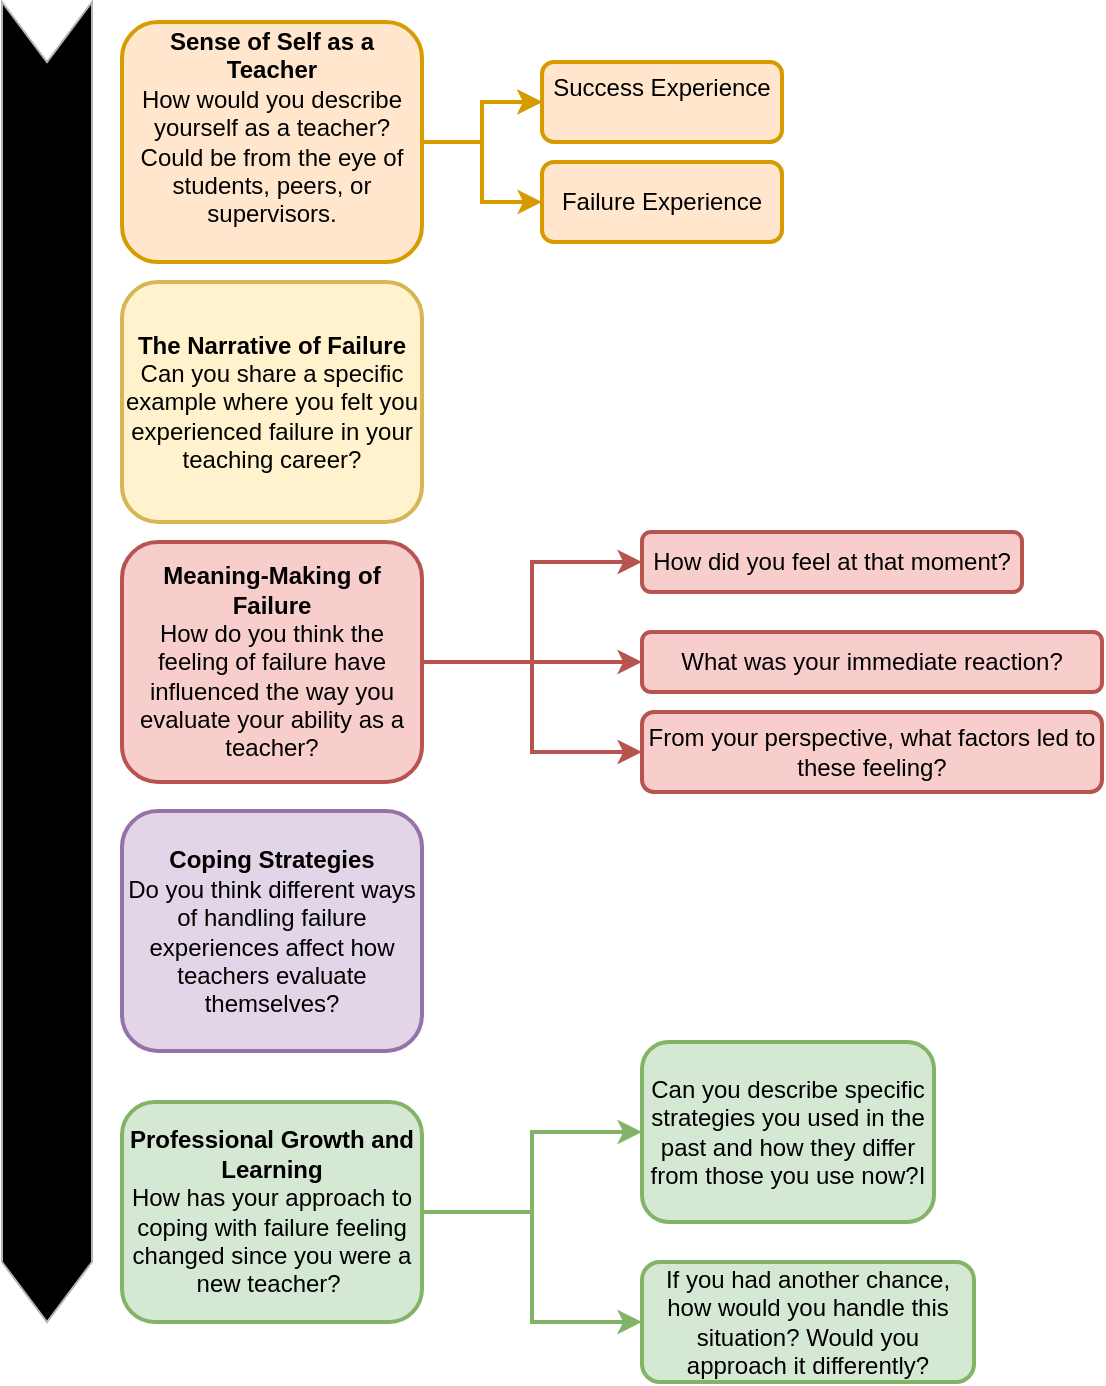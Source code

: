 <mxfile version="28.2.7" pages="2">
  <diagram name="Page-1" id="lQH549756WOnZO1U8qBR">
    <mxGraphModel dx="2066" dy="1150" grid="1" gridSize="10" guides="1" tooltips="1" connect="1" arrows="1" fold="1" page="1" pageScale="1" pageWidth="827" pageHeight="1169" math="0" shadow="0">
      <root>
        <mxCell id="0" />
        <mxCell id="1" parent="0" />
        <mxCell id="1vGu4znpdyao7Po2rL7M-19" value="" style="edgeStyle=orthogonalEdgeStyle;rounded=0;orthogonalLoop=1;jettySize=auto;html=1;fillColor=#ffe6cc;strokeColor=#d79b00;strokeWidth=2;" parent="1" source="1vGu4znpdyao7Po2rL7M-2" target="1vGu4znpdyao7Po2rL7M-18" edge="1">
          <mxGeometry relative="1" as="geometry" />
        </mxCell>
        <mxCell id="1vGu4znpdyao7Po2rL7M-20" value="" style="edgeStyle=orthogonalEdgeStyle;rounded=0;orthogonalLoop=1;jettySize=auto;html=1;fillColor=#ffe6cc;strokeColor=#d79b00;strokeWidth=2;" parent="1" source="1vGu4znpdyao7Po2rL7M-2" target="1vGu4znpdyao7Po2rL7M-18" edge="1">
          <mxGeometry relative="1" as="geometry" />
        </mxCell>
        <mxCell id="1vGu4znpdyao7Po2rL7M-21" value="" style="edgeStyle=orthogonalEdgeStyle;rounded=0;orthogonalLoop=1;jettySize=auto;html=1;fillColor=#ffe6cc;strokeColor=#d79b00;strokeWidth=2;" parent="1" source="1vGu4znpdyao7Po2rL7M-2" target="1vGu4znpdyao7Po2rL7M-18" edge="1">
          <mxGeometry relative="1" as="geometry" />
        </mxCell>
        <mxCell id="1vGu4znpdyao7Po2rL7M-23" value="" style="edgeStyle=orthogonalEdgeStyle;rounded=0;orthogonalLoop=1;jettySize=auto;html=1;fillColor=#ffe6cc;strokeColor=#d79b00;strokeWidth=2;" parent="1" source="1vGu4znpdyao7Po2rL7M-2" target="1vGu4znpdyao7Po2rL7M-22" edge="1">
          <mxGeometry relative="1" as="geometry" />
        </mxCell>
        <mxCell id="1vGu4znpdyao7Po2rL7M-2" value="&lt;p&gt;&lt;span style=&quot;background-color: transparent; color: light-dark(rgb(0, 0, 0), rgb(255, 255, 255));&quot;&gt;&lt;b&gt;Sense of Self as a Teacher&lt;/b&gt;&lt;/span&gt;&lt;br&gt;&lt;span style=&quot;background-color: transparent; color: light-dark(rgb(0, 0, 0), rgb(255, 255, 255));&quot;&gt;How would you describe yourself as a teacher?  Could be from the eye of  students, peers, or supervisors.&lt;/span&gt;&lt;/p&gt;&lt;div&gt;&lt;br&gt;&lt;/div&gt;" style="rounded=1;whiteSpace=wrap;html=1;fillColor=#ffe6cc;strokeColor=#d79b00;strokeWidth=2;" parent="1" vertex="1">
          <mxGeometry x="100" y="70" width="150" height="120" as="geometry" />
        </mxCell>
        <mxCell id="1vGu4znpdyao7Po2rL7M-3" value="&lt;p&gt;&lt;b&gt;The Narrative of Failure&lt;/b&gt;&lt;br&gt;&lt;span style=&quot;background-color: transparent; color: light-dark(rgb(0, 0, 0), rgb(255, 255, 255));&quot;&gt;Can you share a specific example where you felt you experienced failure in your teaching career?&lt;/span&gt;&lt;/p&gt;" style="rounded=1;whiteSpace=wrap;html=1;fillColor=#fff2cc;strokeColor=#d6b656;strokeWidth=2;" parent="1" vertex="1">
          <mxGeometry x="100" y="200" width="150" height="120" as="geometry" />
        </mxCell>
        <mxCell id="1vGu4znpdyao7Po2rL7M-15" style="edgeStyle=orthogonalEdgeStyle;rounded=0;orthogonalLoop=1;jettySize=auto;html=1;entryX=0;entryY=0.5;entryDx=0;entryDy=0;fillColor=#f8cecc;strokeColor=#b85450;strokeWidth=2;" parent="1" source="1vGu4znpdyao7Po2rL7M-4" target="1vGu4znpdyao7Po2rL7M-12" edge="1">
          <mxGeometry relative="1" as="geometry" />
        </mxCell>
        <mxCell id="1vGu4znpdyao7Po2rL7M-16" style="edgeStyle=orthogonalEdgeStyle;rounded=0;orthogonalLoop=1;jettySize=auto;html=1;entryX=0;entryY=0.5;entryDx=0;entryDy=0;fillColor=#f8cecc;strokeColor=#b85450;strokeWidth=2;" parent="1" source="1vGu4znpdyao7Po2rL7M-4" target="1vGu4znpdyao7Po2rL7M-13" edge="1">
          <mxGeometry relative="1" as="geometry" />
        </mxCell>
        <mxCell id="1vGu4znpdyao7Po2rL7M-17" style="edgeStyle=orthogonalEdgeStyle;rounded=0;orthogonalLoop=1;jettySize=auto;html=1;entryX=0;entryY=0.5;entryDx=0;entryDy=0;fillColor=#f8cecc;strokeColor=#b85450;strokeWidth=2;" parent="1" source="1vGu4znpdyao7Po2rL7M-4" target="1vGu4znpdyao7Po2rL7M-14" edge="1">
          <mxGeometry relative="1" as="geometry" />
        </mxCell>
        <mxCell id="1vGu4znpdyao7Po2rL7M-4" value="&lt;p&gt;&lt;b&gt;Meaning-Making of Failure&lt;/b&gt;&lt;br&gt;&lt;span style=&quot;background-color: transparent; color: light-dark(rgb(0, 0, 0), rgb(255, 255, 255));&quot;&gt;How do you think the feeling of failure have influenced the way you evaluate your ability as a teacher?&lt;/span&gt;&lt;/p&gt;" style="rounded=1;whiteSpace=wrap;html=1;fillColor=#f8cecc;strokeColor=#b85450;strokeWidth=2;" parent="1" vertex="1">
          <mxGeometry x="100" y="330" width="150" height="120" as="geometry" />
        </mxCell>
        <mxCell id="1vGu4znpdyao7Po2rL7M-5" value="&lt;p&gt;&lt;b&gt;Coping Strategies&lt;/b&gt;&lt;br&gt;&lt;span style=&quot;background-color: transparent; color: light-dark(rgb(0, 0, 0), rgb(255, 255, 255));&quot;&gt;Do you think different ways of handling failure experiences affect how teachers evaluate themselves?&lt;/span&gt;&lt;/p&gt;" style="rounded=1;whiteSpace=wrap;html=1;fillColor=#e1d5e7;strokeColor=#9673a6;strokeWidth=2;" parent="1" vertex="1">
          <mxGeometry x="100" y="464.5" width="150" height="120" as="geometry" />
        </mxCell>
        <mxCell id="1vGu4znpdyao7Po2rL7M-10" style="edgeStyle=orthogonalEdgeStyle;rounded=0;orthogonalLoop=1;jettySize=auto;html=1;fillColor=#d5e8d4;strokeColor=#82b366;strokeWidth=2;" parent="1" source="1vGu4znpdyao7Po2rL7M-6" target="1vGu4znpdyao7Po2rL7M-8" edge="1">
          <mxGeometry relative="1" as="geometry" />
        </mxCell>
        <mxCell id="1vGu4znpdyao7Po2rL7M-11" style="edgeStyle=orthogonalEdgeStyle;rounded=0;orthogonalLoop=1;jettySize=auto;html=1;entryX=0;entryY=0.5;entryDx=0;entryDy=0;fillColor=#d5e8d4;strokeColor=#82b366;strokeWidth=2;" parent="1" source="1vGu4znpdyao7Po2rL7M-6" target="1vGu4znpdyao7Po2rL7M-9" edge="1">
          <mxGeometry relative="1" as="geometry" />
        </mxCell>
        <mxCell id="1vGu4znpdyao7Po2rL7M-6" value="&lt;p&gt;&lt;b&gt;Professional Growth and Learning&lt;/b&gt;&lt;br&gt;&lt;span style=&quot;background-color: transparent; color: light-dark(rgb(0, 0, 0), rgb(255, 255, 255));&quot;&gt;How has your approach to coping with failure feeling changed since you were a new teacher?&amp;nbsp;&lt;/span&gt;&lt;/p&gt;" style="rounded=1;whiteSpace=wrap;html=1;fillColor=#d5e8d4;strokeColor=#82b366;strokeWidth=2;" parent="1" vertex="1">
          <mxGeometry x="100" y="610" width="150" height="110" as="geometry" />
        </mxCell>
        <mxCell id="1vGu4znpdyao7Po2rL7M-8" value="&lt;span style=&quot;color: light-dark(rgb(0, 0, 0), rgb(255, 255, 255)); background-color: transparent;&quot;&gt;Can you describe specific strategies you used in the past and how they differ from those you use now?&lt;/span&gt;&lt;span style=&quot;color: light-dark(rgb(0, 0, 0), rgb(255, 255, 255)); background-color: transparent;&quot;&gt;I&lt;/span&gt;" style="rounded=1;whiteSpace=wrap;html=1;fillColor=#d5e8d4;strokeColor=#82b366;strokeWidth=2;" parent="1" vertex="1">
          <mxGeometry x="360" y="580" width="146" height="90" as="geometry" />
        </mxCell>
        <mxCell id="1vGu4znpdyao7Po2rL7M-9" value="If you had another chance, how would you handle this situation? Would you approach it differently?" style="rounded=1;whiteSpace=wrap;html=1;fillColor=#d5e8d4;strokeColor=#82b366;strokeWidth=2;" parent="1" vertex="1">
          <mxGeometry x="360" y="690" width="166" height="60" as="geometry" />
        </mxCell>
        <mxCell id="1vGu4znpdyao7Po2rL7M-12" value="&lt;span style=&quot;background-color: transparent; color: light-dark(rgb(0, 0, 0), rgb(255, 255, 255));&quot;&gt;How did you feel at that moment?&lt;/span&gt;" style="rounded=1;whiteSpace=wrap;html=1;align=center;fillColor=#f8cecc;strokeColor=#b85450;strokeWidth=2;" parent="1" vertex="1">
          <mxGeometry x="360" y="325" width="190" height="30" as="geometry" />
        </mxCell>
        <mxCell id="1vGu4znpdyao7Po2rL7M-13" value="&lt;span style=&quot;background-color: transparent; color: light-dark(rgb(0, 0, 0), rgb(255, 255, 255));&quot;&gt;What was your immediate reaction?&lt;/span&gt;" style="rounded=1;whiteSpace=wrap;html=1;fillColor=#f8cecc;strokeColor=#b85450;strokeWidth=2;" parent="1" vertex="1">
          <mxGeometry x="360" y="375" width="230" height="30" as="geometry" />
        </mxCell>
        <mxCell id="1vGu4znpdyao7Po2rL7M-14" value="&lt;span style=&quot;background-color: transparent; color: light-dark(rgb(0, 0, 0), rgb(255, 255, 255));&quot;&gt;From your perspective, what factors led to these feeling?&lt;/span&gt;" style="rounded=1;whiteSpace=wrap;html=1;fillColor=#f8cecc;strokeColor=#b85450;strokeWidth=2;" parent="1" vertex="1">
          <mxGeometry x="360" y="415" width="230" height="40" as="geometry" />
        </mxCell>
        <mxCell id="1vGu4znpdyao7Po2rL7M-18" value="Success Experience&lt;div&gt;&lt;br/&gt;&lt;/div&gt;" style="whiteSpace=wrap;html=1;fillColor=#ffe6cc;strokeColor=#d79b00;rounded=1;strokeWidth=2;" parent="1" vertex="1">
          <mxGeometry x="310" y="90" width="120" height="40" as="geometry" />
        </mxCell>
        <mxCell id="1vGu4znpdyao7Po2rL7M-22" value="Failure Experience" style="whiteSpace=wrap;html=1;fillColor=#ffe6cc;strokeColor=#d79b00;rounded=1;strokeWidth=2;" parent="1" vertex="1">
          <mxGeometry x="310" y="140" width="120" height="40" as="geometry" />
        </mxCell>
        <mxCell id="2uYsmaon7LyBfhK7LfT1-4" value="" style="html=1;shadow=0;dashed=0;align=center;verticalAlign=middle;shape=mxgraph.arrows2.arrow;dy=0;dx=30;notch=30;rotation=90;fillColor=light-dark(#ffe6cc, #39454e);strokeColor=#B5B5B5;fillStyle=auto;gradientColor=light-dark(#d5e8d4, #ededed);gradientDirection=east;" vertex="1" parent="1">
          <mxGeometry x="-267.5" y="367.5" width="660" height="45" as="geometry" />
        </mxCell>
      </root>
    </mxGraphModel>
  </diagram>
  <diagram id="bFS5GkdYmP_GACEcidsj" name="Page-2">
    <mxGraphModel dx="967" dy="655" grid="1" gridSize="10" guides="1" tooltips="1" connect="1" arrows="1" fold="1" page="1" pageScale="1" pageWidth="827" pageHeight="1169" math="0" shadow="0">
      <root>
        <mxCell id="0" />
        <mxCell id="1" parent="0" />
        <mxCell id="KYDU9yCGQ1J2_fP7pDRr-2" value="" style="edgeStyle=orthogonalEdgeStyle;rounded=0;orthogonalLoop=1;jettySize=auto;html=1;spacingLeft=5;fillColor=#d5e8d4;strokeColor=#82b366;strokeWidth=2;" parent="1" source="KYDU9yCGQ1J2_fP7pDRr-3" target="KYDU9yCGQ1J2_fP7pDRr-7" edge="1">
          <mxGeometry relative="1" as="geometry" />
        </mxCell>
        <mxCell id="VQCCN8rwHz5CacBq76r3-1" style="edgeStyle=orthogonalEdgeStyle;rounded=0;orthogonalLoop=1;jettySize=auto;html=1;fillColor=#d5e8d4;strokeColor=#82b366;strokeWidth=2;" edge="1" parent="1" source="KYDU9yCGQ1J2_fP7pDRr-3" target="KYDU9yCGQ1J2_fP7pDRr-6">
          <mxGeometry relative="1" as="geometry" />
        </mxCell>
        <mxCell id="KYDU9yCGQ1J2_fP7pDRr-3" value="&lt;b&gt;&lt;span lang=&quot;en-us&quot;&gt;Overall Research Question&lt;/span&gt;&lt;span lang=&quot;en-us&quot;&gt;s&lt;/span&gt;&lt;/b&gt;" style="rounded=0;whiteSpace=wrap;html=1;spacingLeft=5;fillColor=#d5e8d4;strokeColor=#82b366;strokeWidth=2;" parent="1" vertex="1">
          <mxGeometry x="242.5" y="110" width="120" height="60" as="geometry" />
        </mxCell>
        <mxCell id="KYDU9yCGQ1J2_fP7pDRr-4" value="" style="edgeStyle=orthogonalEdgeStyle;rounded=0;orthogonalLoop=1;jettySize=auto;html=1;spacingLeft=5;fillColor=#ffe6cc;strokeColor=#d79b00;strokeWidth=2;" parent="1" source="KYDU9yCGQ1J2_fP7pDRr-6" target="KYDU9yCGQ1J2_fP7pDRr-10" edge="1">
          <mxGeometry relative="1" as="geometry" />
        </mxCell>
        <mxCell id="KYDU9yCGQ1J2_fP7pDRr-5" value="" style="edgeStyle=orthogonalEdgeStyle;rounded=0;orthogonalLoop=1;jettySize=auto;html=1;spacingLeft=5;fillColor=#ffe6cc;strokeColor=#d79b00;strokeWidth=2;" parent="1" source="KYDU9yCGQ1J2_fP7pDRr-6" target="KYDU9yCGQ1J2_fP7pDRr-11" edge="1">
          <mxGeometry relative="1" as="geometry" />
        </mxCell>
        <mxCell id="KYDU9yCGQ1J2_fP7pDRr-6" value="&lt;span lang=&quot;en-us&quot;&gt;&lt;b&gt;Rapport Building&lt;/b&gt;&lt;/span&gt;" style="whiteSpace=wrap;html=1;rounded=0;spacingLeft=5;fillColor=#ffe6cc;strokeColor=#d79b00;strokeWidth=2;" parent="1" vertex="1">
          <mxGeometry x="242.5" y="220" width="120" height="60" as="geometry" />
        </mxCell>
        <mxCell id="KYDU9yCGQ1J2_fP7pDRr-7" value="&lt;div class=&quot;scriptor-paragraph&quot;&gt;&lt;div class=&quot;scriptor-paragraph&quot;&gt;&lt;span&gt;RQ1 - &lt;/span&gt;&lt;span&gt;What motivates &lt;/span&gt;&lt;span&gt;first-generation&lt;/span&gt;&lt;span&gt; PhD students to pursue a doctoral degree in the U.S.?&lt;/span&gt;&lt;/div&gt;&lt;div class=&quot;scriptor-paragraph&quot;&gt;&lt;span&gt;RQ2 - What challenges do first-generation PhD students navigate during their doctoral degree journey in the United States?&lt;/span&gt;&lt;/div&gt;&lt;/div&gt;" style="rounded=0;whiteSpace=wrap;html=1;align=left;spacingLeft=5;fillColor=#d5e8d4;strokeColor=#82b366;strokeWidth=2;" parent="1" vertex="1">
          <mxGeometry x="442.5" y="100" width="307.5" height="80" as="geometry" />
        </mxCell>
        <mxCell id="KYDU9yCGQ1J2_fP7pDRr-8" value="" style="edgeStyle=orthogonalEdgeStyle;rounded=0;orthogonalLoop=1;jettySize=auto;html=1;spacingLeft=5;fillColor=#fff2cc;strokeColor=#d6b656;strokeWidth=2;" parent="1" source="KYDU9yCGQ1J2_fP7pDRr-10" target="KYDU9yCGQ1J2_fP7pDRr-12" edge="1">
          <mxGeometry relative="1" as="geometry" />
        </mxCell>
        <mxCell id="KYDU9yCGQ1J2_fP7pDRr-9" value="" style="edgeStyle=orthogonalEdgeStyle;rounded=0;orthogonalLoop=1;jettySize=auto;html=1;spacingLeft=5;fillColor=#ffe6cc;strokeColor=#d79b00;strokeWidth=2;" parent="1" source="KYDU9yCGQ1J2_fP7pDRr-10" target="KYDU9yCGQ1J2_fP7pDRr-15" edge="1">
          <mxGeometry relative="1" as="geometry" />
        </mxCell>
        <mxCell id="KYDU9yCGQ1J2_fP7pDRr-10" value="&lt;b&gt;&lt;span&gt;Motivational factors to pursue &lt;/span&gt;&lt;span&gt;a &lt;/span&gt;&lt;/b&gt;&lt;span&gt;&lt;b&gt;PhD &lt;/b&gt;(&lt;/span&gt;&lt;span&gt;social and cultural influences, &lt;/span&gt;&lt;span&gt;career aspirations, role models, internal/external goals&lt;/span&gt;&lt;span&gt;, support, etc.&lt;/span&gt;&lt;span&gt;)&lt;/span&gt;" style="whiteSpace=wrap;html=1;rounded=0;align=left;spacingLeft=5;fillColor=#fff2cc;strokeColor=#d6b656;strokeWidth=2;" parent="1" vertex="1">
          <mxGeometry x="207.5" y="320" width="192.5" height="80" as="geometry" />
        </mxCell>
        <mxCell id="KYDU9yCGQ1J2_fP7pDRr-11" value="&lt;div class=&quot;scriptor-paragraph&quot;&gt;&lt;span lang=&quot;en-us&quot;&gt;1.Please share your academic background.&lt;/span&gt;&lt;/div&gt;&lt;div class=&quot;scriptor-paragraph&quot;&gt;&lt;span lang=&quot;en-us&quot;&gt;2.What does first-generation mean to you?&lt;/span&gt;&lt;/div&gt;&lt;div class=&quot;scriptor-paragraph&quot;&gt;&lt;span lang=&quot;en-us&quot;&gt;3.What initially attracted you to graduate study?&lt;/span&gt;&lt;/div&gt;" style="whiteSpace=wrap;html=1;rounded=0;align=left;spacingLeft=5;fillColor=#ffe6cc;strokeColor=#d79b00;strokeWidth=2;" parent="1" vertex="1">
          <mxGeometry x="442.5" y="220" width="290" height="60" as="geometry" />
        </mxCell>
        <mxCell id="KYDU9yCGQ1J2_fP7pDRr-12" value="&lt;div class=&quot;scriptor-paragraph&quot; style=&quot;&quot;&gt;&lt;span&gt;(S)Q1: How does the pursuit of your doctoral degree connect to your professional goals?&amp;nbsp;&amp;nbsp;&amp;nbsp;&amp;nbsp; &lt;/span&gt;&lt;/div&gt;&lt;div class=&quot;scriptor-paragraph&quot;&gt;&lt;span&gt;(JT) Q2&lt;/span&gt;&lt;span&gt;: Was your decision to pursue a PhD entirely of your own, or was it motivated by other factors? (probe: social and/or economic advantages?)&amp;nbsp;&lt;/span&gt;&lt;/div&gt;" style="whiteSpace=wrap;html=1;rounded=0;align=left;spacingLeft=5;fillColor=#fff2cc;strokeColor=#d6b656;strokeWidth=2;" parent="1" vertex="1">
          <mxGeometry x="442.5" y="320" width="370" height="80" as="geometry" />
        </mxCell>
        <mxCell id="KYDU9yCGQ1J2_fP7pDRr-13" value="" style="edgeStyle=orthogonalEdgeStyle;rounded=0;orthogonalLoop=1;jettySize=auto;html=1;spacingLeft=5;fillColor=#f8cecc;strokeColor=#b85450;strokeWidth=2;" parent="1" source="KYDU9yCGQ1J2_fP7pDRr-15" target="KYDU9yCGQ1J2_fP7pDRr-16" edge="1">
          <mxGeometry relative="1" as="geometry" />
        </mxCell>
        <mxCell id="KYDU9yCGQ1J2_fP7pDRr-14" value="" style="edgeStyle=orthogonalEdgeStyle;rounded=0;orthogonalLoop=1;jettySize=auto;html=1;spacingLeft=5;fillColor=#ffe6cc;strokeColor=#d79b00;strokeWidth=2;" parent="1" source="KYDU9yCGQ1J2_fP7pDRr-15" target="KYDU9yCGQ1J2_fP7pDRr-19" edge="1">
          <mxGeometry relative="1" as="geometry" />
        </mxCell>
        <mxCell id="KYDU9yCGQ1J2_fP7pDRr-15" value="&lt;span&gt;&lt;b&gt;Choice to study in U.S. &lt;/b&gt;(&lt;/span&gt;&lt;span&gt;funding&lt;/span&gt;&lt;span&gt;, pros and cons evaluation, &lt;/span&gt;&lt;span&gt;institution reputation)&lt;/span&gt;" style="whiteSpace=wrap;html=1;rounded=0;align=left;spacingLeft=5;fillColor=#f8cecc;strokeColor=#b85450;strokeWidth=2;" parent="1" vertex="1">
          <mxGeometry x="207.5" y="465" width="190" height="70" as="geometry" />
        </mxCell>
        <mxCell id="KYDU9yCGQ1J2_fP7pDRr-16" value="&lt;div style=&quot;margin-right: 0px;&quot; class=&quot;scriptor-paragraph&quot;&gt;(QP) Q1:&amp;nbsp;When weighing the benefits and drawbacks of studying in the U.S., what were the most important benefits and the biggest drawback you considered? (e.g., funding, research opportunities)&lt;span&gt;&lt;br&gt;(JT) Q2: &lt;/span&gt;&lt;span&gt;H&lt;/span&gt;&lt;span&gt;ow did the reputation or &#39;prestige&#39;&lt;/span&gt;&lt;span&gt;of your &lt;/span&gt;&lt;span&gt;program help you justify the personal risks associated with pursuing a PhD?&lt;/span&gt;&lt;/div&gt;" style="whiteSpace=wrap;html=1;rounded=0;align=left;spacingLeft=5;fillColor=#f8cecc;strokeColor=#b85450;strokeWidth=2;" parent="1" vertex="1">
          <mxGeometry x="442.5" y="450" width="385" height="100" as="geometry" />
        </mxCell>
        <mxCell id="KYDU9yCGQ1J2_fP7pDRr-17" value="" style="edgeStyle=orthogonalEdgeStyle;rounded=0;orthogonalLoop=1;jettySize=auto;html=1;spacingLeft=5;fillColor=#e1d5e7;strokeColor=#9673a6;strokeWidth=2;" parent="1" source="KYDU9yCGQ1J2_fP7pDRr-19" target="KYDU9yCGQ1J2_fP7pDRr-20" edge="1">
          <mxGeometry relative="1" as="geometry" />
        </mxCell>
        <mxCell id="KYDU9yCGQ1J2_fP7pDRr-18" value="" style="edgeStyle=orthogonalEdgeStyle;rounded=0;orthogonalLoop=1;jettySize=auto;html=1;spacingLeft=5;fillColor=#ffe6cc;strokeColor=#d79b00;strokeWidth=2;" parent="1" source="KYDU9yCGQ1J2_fP7pDRr-19" target="KYDU9yCGQ1J2_fP7pDRr-22" edge="1">
          <mxGeometry relative="1" as="geometry" />
        </mxCell>
        <mxCell id="KYDU9yCGQ1J2_fP7pDRr-19" value="&lt;span&gt;&lt;b&gt;Challenges and navigation factors&lt;/b&gt; (language, academic factors, financial, emotional, cultural, support)&lt;/span&gt;" style="whiteSpace=wrap;html=1;rounded=0;align=left;spacingLeft=5;fillColor=#e1d5e7;strokeColor=#9673a6;strokeWidth=2;" parent="1" vertex="1">
          <mxGeometry x="207.5" y="605" width="190" height="70" as="geometry" />
        </mxCell>
        <mxCell id="KYDU9yCGQ1J2_fP7pDRr-20" value="&lt;div class=&quot;scriptor-paragraph&quot;&gt;&lt;span&gt;(&lt;/span&gt;&lt;span&gt;W&lt;/span&gt;&lt;span&gt;ei)&lt;/span&gt;&lt;span&gt;Q1: What image or metaphor best captures your experience&lt;/span&gt;&lt;span&gt;s&lt;/span&gt;&lt;span&gt; as a first-generation doctoral student right now? (probing:&lt;/span&gt;&lt;span&gt; What makes you feel like that?) &lt;/span&gt;&lt;/div&gt;&lt;div class=&quot;scriptor-paragraph&quot;&gt;&lt;span&gt;(S)Q2: What is the most unexpected challenge you have faced so far in your doctoral journey, and how did you overcome it?&lt;/span&gt;&lt;/div&gt;" style="whiteSpace=wrap;html=1;rounded=0;align=left;spacingLeft=5;fillColor=#e1d5e7;strokeColor=#9673a6;strokeWidth=2;" parent="1" vertex="1">
          <mxGeometry x="442.5" y="600" width="365" height="80" as="geometry" />
        </mxCell>
        <mxCell id="KYDU9yCGQ1J2_fP7pDRr-21" value="" style="edgeStyle=orthogonalEdgeStyle;rounded=0;orthogonalLoop=1;jettySize=auto;html=1;spacingLeft=5;fillColor=#ffcc99;strokeColor=#36393d;strokeWidth=2;" parent="1" source="KYDU9yCGQ1J2_fP7pDRr-22" target="KYDU9yCGQ1J2_fP7pDRr-23" edge="1">
          <mxGeometry relative="1" as="geometry" />
        </mxCell>
        <mxCell id="KYDU9yCGQ1J2_fP7pDRr-22" value="&lt;span&gt;&lt;b&gt;Reflection and Recommendations&lt;/b&gt; (advice for future first-generation students, recommendations for institutional support)&lt;/span&gt;" style="whiteSpace=wrap;html=1;rounded=0;align=left;spacingLeft=5;fillColor=#ffcc99;strokeColor=#36393d;strokeWidth=2;" parent="1" vertex="1">
          <mxGeometry x="200" y="755" width="205" height="70" as="geometry" />
        </mxCell>
        <mxCell id="KYDU9yCGQ1J2_fP7pDRr-23" value="&lt;div class=&quot;scriptor-paragraph&quot;&gt;&lt;span&gt;(QP)Q1: Based on your personal experience, what do you think universities, departments or advisors can do to better support first-generation doctoral students?&lt;/span&gt;&lt;/div&gt;&lt;div class=&quot;scriptor-paragraph&quot;&gt;&lt;span&gt;(&lt;/span&gt;&lt;span&gt;WH&lt;/span&gt;&lt;span&gt;)&lt;/span&gt;&lt;span&gt;Q2: Listening to each other’s metaphors, what patterns or contrasts do you notice? (Probing: If you could change or evolve your metaphor now — after hearing others — what might it become?)&lt;/span&gt;&lt;/div&gt;" style="whiteSpace=wrap;html=1;rounded=0;align=left;spacingLeft=5;fillColor=#ffcc99;strokeColor=#36393d;strokeWidth=2;" parent="1" vertex="1">
          <mxGeometry x="440" y="735" width="367.5" height="110" as="geometry" />
        </mxCell>
        <mxCell id="UpjMCDIz33pDQpFt8UMo-1" value="" style="html=1;shadow=0;dashed=0;align=center;verticalAlign=middle;shape=mxgraph.arrows2.arrow;dy=0;dx=30;notch=30;rotation=90;fillColor=light-dark(#d5e8d4, #39454e);strokeColor=#B5B5B5;fillStyle=auto;gradientColor=light-dark(#ffcc99, #ededed);gradientDirection=east;" parent="1" vertex="1">
          <mxGeometry x="-215" y="435" width="730" height="45" as="geometry" />
        </mxCell>
      </root>
    </mxGraphModel>
  </diagram>
</mxfile>
